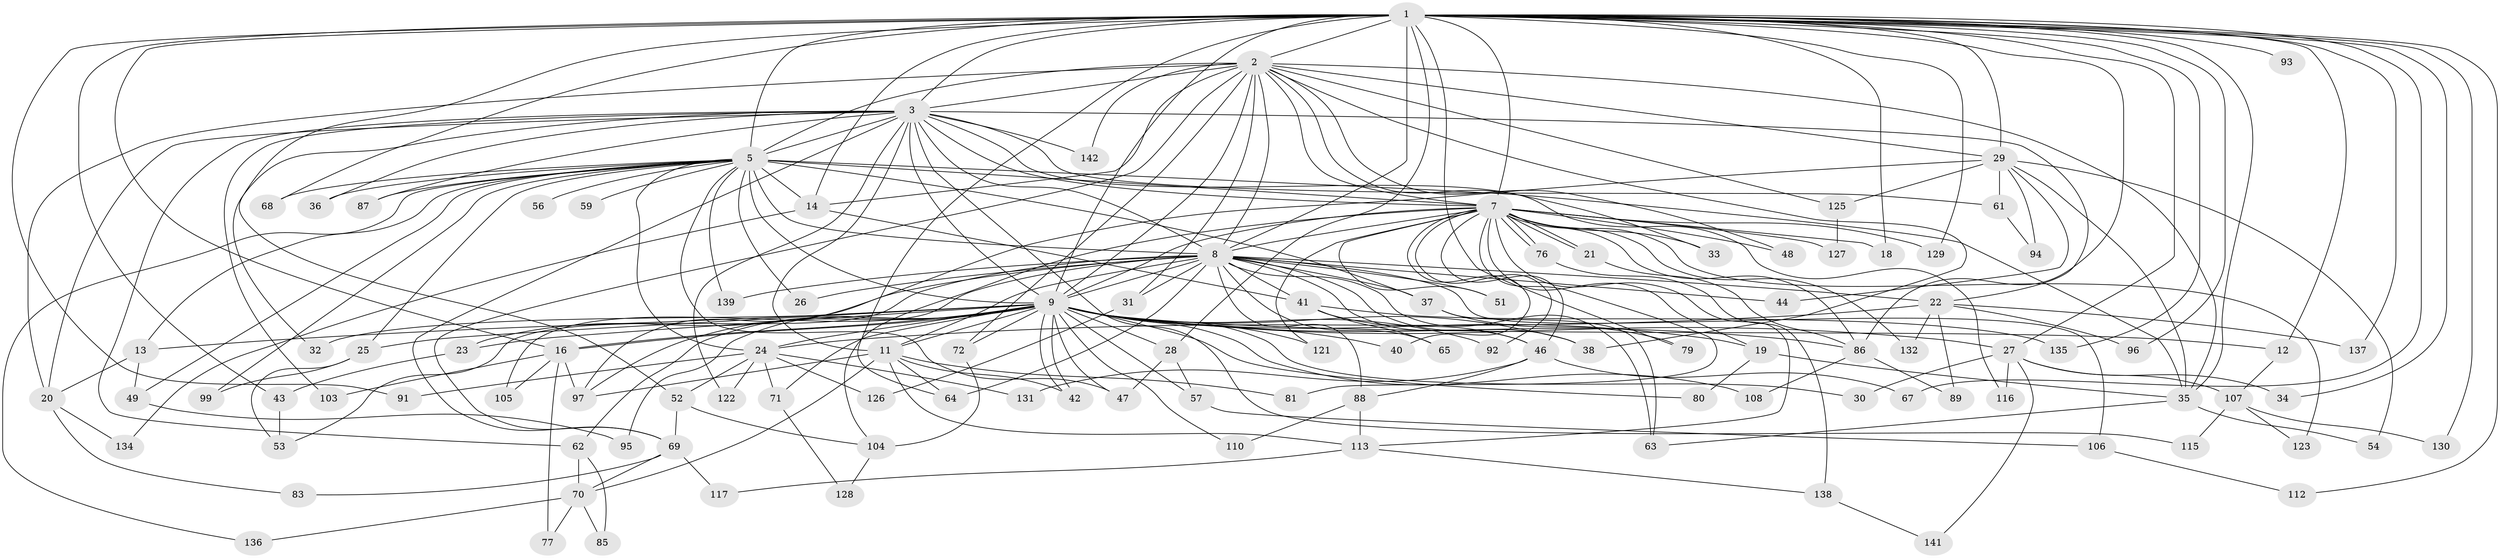 // original degree distribution, {15: 0.007042253521126761, 21: 0.007042253521126761, 20: 0.007042253521126761, 28: 0.007042253521126761, 14: 0.014084507042253521, 29: 0.007042253521126761, 24: 0.007042253521126761, 42: 0.007042253521126761, 23: 0.007042253521126761, 8: 0.02112676056338028, 3: 0.2112676056338028, 4: 0.11267605633802817, 5: 0.02112676056338028, 6: 0.035211267605633804, 2: 0.5070422535211268, 7: 0.02112676056338028}
// Generated by graph-tools (version 1.1) at 2025/41/03/06/25 10:41:35]
// undirected, 110 vertices, 247 edges
graph export_dot {
graph [start="1"]
  node [color=gray90,style=filled];
  1 [super="+4"];
  2 [super="+101"];
  3 [super="+6"];
  5 [super="+10"];
  7 [super="+17"];
  8 [super="+15"];
  9 [super="+82"];
  11 [super="+45"];
  12;
  13;
  14 [super="+50"];
  16 [super="+58"];
  18;
  19 [super="+114"];
  20 [super="+109"];
  21 [super="+98"];
  22 [super="+84"];
  23;
  24 [super="+39"];
  25;
  26;
  27 [super="+111"];
  28 [super="+90"];
  29 [super="+102"];
  30;
  31;
  32;
  33;
  34;
  35 [super="+55"];
  36;
  37 [super="+75"];
  38 [super="+74"];
  40;
  41 [super="+60"];
  42 [super="+78"];
  43 [super="+140"];
  44;
  46 [super="+66"];
  47;
  48;
  49;
  51;
  52;
  53;
  54;
  56;
  57;
  59;
  61;
  62;
  63;
  64 [super="+120"];
  65;
  67;
  68;
  69 [super="+118"];
  70 [super="+73"];
  71;
  72;
  76;
  77;
  79;
  80;
  81;
  83;
  85;
  86 [super="+133"];
  87;
  88;
  89;
  91;
  92;
  93;
  94;
  95;
  96;
  97 [super="+100"];
  99;
  103;
  104 [super="+124"];
  105;
  106;
  107;
  108;
  110;
  112;
  113 [super="+119"];
  115;
  116;
  117;
  121;
  122;
  123;
  125;
  126;
  127;
  128;
  129;
  130;
  131;
  132;
  134;
  135;
  136;
  137;
  138;
  139;
  141;
  142;
  1 -- 2 [weight=2];
  1 -- 3 [weight=4];
  1 -- 5 [weight=4];
  1 -- 7 [weight=2];
  1 -- 8 [weight=2];
  1 -- 9 [weight=2];
  1 -- 12;
  1 -- 28;
  1 -- 35;
  1 -- 96;
  1 -- 130;
  1 -- 135;
  1 -- 64;
  1 -- 129;
  1 -- 137;
  1 -- 67;
  1 -- 68;
  1 -- 14;
  1 -- 79;
  1 -- 18;
  1 -- 86;
  1 -- 27;
  1 -- 91;
  1 -- 29;
  1 -- 93;
  1 -- 34;
  1 -- 43;
  1 -- 112;
  1 -- 52;
  1 -- 16;
  2 -- 3 [weight=2];
  2 -- 5 [weight=2];
  2 -- 7;
  2 -- 8;
  2 -- 9;
  2 -- 14;
  2 -- 20;
  2 -- 29;
  2 -- 31;
  2 -- 33;
  2 -- 38;
  2 -- 48;
  2 -- 69;
  2 -- 72;
  2 -- 125;
  2 -- 142;
  2 -- 35;
  3 -- 5 [weight=4];
  3 -- 7 [weight=2];
  3 -- 8 [weight=3];
  3 -- 9 [weight=3];
  3 -- 20;
  3 -- 32;
  3 -- 36;
  3 -- 69;
  3 -- 87;
  3 -- 103;
  3 -- 115;
  3 -- 116;
  3 -- 142;
  3 -- 22;
  3 -- 122;
  3 -- 61;
  3 -- 62;
  3 -- 11;
  5 -- 7 [weight=2];
  5 -- 8 [weight=2];
  5 -- 9 [weight=2];
  5 -- 24;
  5 -- 36;
  5 -- 37;
  5 -- 47;
  5 -- 68;
  5 -- 136;
  5 -- 139;
  5 -- 13;
  5 -- 87;
  5 -- 25;
  5 -- 26;
  5 -- 99;
  5 -- 49;
  5 -- 56;
  5 -- 59;
  5 -- 35;
  5 -- 14;
  7 -- 8;
  7 -- 9 [weight=2];
  7 -- 18;
  7 -- 19;
  7 -- 21;
  7 -- 21;
  7 -- 33;
  7 -- 48;
  7 -- 51;
  7 -- 76;
  7 -- 76;
  7 -- 81;
  7 -- 86;
  7 -- 92;
  7 -- 121;
  7 -- 123;
  7 -- 127;
  7 -- 129;
  7 -- 113;
  7 -- 40;
  7 -- 132;
  7 -- 46;
  7 -- 104;
  8 -- 9;
  8 -- 11;
  8 -- 22;
  8 -- 23;
  8 -- 31;
  8 -- 37;
  8 -- 44;
  8 -- 46;
  8 -- 63;
  8 -- 65;
  8 -- 88;
  8 -- 105;
  8 -- 106;
  8 -- 139;
  8 -- 38;
  8 -- 41 [weight=2];
  8 -- 51;
  8 -- 53;
  8 -- 26;
  8 -- 64;
  9 -- 11;
  9 -- 12;
  9 -- 13;
  9 -- 16;
  9 -- 16;
  9 -- 19;
  9 -- 23;
  9 -- 24 [weight=2];
  9 -- 25;
  9 -- 27 [weight=2];
  9 -- 28;
  9 -- 30;
  9 -- 32;
  9 -- 40;
  9 -- 42;
  9 -- 42;
  9 -- 47;
  9 -- 57;
  9 -- 62;
  9 -- 71;
  9 -- 72;
  9 -- 80;
  9 -- 92;
  9 -- 95;
  9 -- 97;
  9 -- 110;
  9 -- 121;
  9 -- 108;
  9 -- 86;
  9 -- 38;
  11 -- 64;
  11 -- 81;
  11 -- 113;
  11 -- 97;
  11 -- 70;
  11 -- 42;
  12 -- 107;
  13 -- 49;
  13 -- 20;
  14 -- 41;
  14 -- 134;
  16 -- 77;
  16 -- 103;
  16 -- 105;
  16 -- 97;
  19 -- 80;
  19 -- 35;
  20 -- 83;
  20 -- 134;
  21 -- 86;
  22 -- 96;
  22 -- 137;
  22 -- 132;
  22 -- 89;
  22 -- 24;
  23 -- 43;
  24 -- 91;
  24 -- 131;
  24 -- 52;
  24 -- 71;
  24 -- 122;
  24 -- 126;
  25 -- 53;
  25 -- 99;
  27 -- 30;
  27 -- 34;
  27 -- 107;
  27 -- 141;
  27 -- 116;
  28 -- 57;
  28 -- 47;
  29 -- 35;
  29 -- 44;
  29 -- 54;
  29 -- 61;
  29 -- 94;
  29 -- 97;
  29 -- 125;
  31 -- 126;
  35 -- 54;
  35 -- 63;
  37 -- 79;
  37 -- 63;
  41 -- 46;
  41 -- 65;
  41 -- 135;
  43 -- 53;
  46 -- 67;
  46 -- 88;
  46 -- 131;
  49 -- 95;
  52 -- 104;
  52 -- 69;
  57 -- 106;
  61 -- 94;
  62 -- 85;
  62 -- 70;
  69 -- 70;
  69 -- 83;
  69 -- 117;
  70 -- 77;
  70 -- 136;
  70 -- 85;
  71 -- 128;
  72 -- 104;
  76 -- 138;
  86 -- 89;
  86 -- 108;
  88 -- 110;
  88 -- 113;
  104 -- 128;
  106 -- 112;
  107 -- 115;
  107 -- 123;
  107 -- 130;
  113 -- 117;
  113 -- 138;
  125 -- 127;
  138 -- 141;
}
